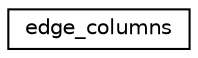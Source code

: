 digraph "Graphical Class Hierarchy"
{
  edge [fontname="Helvetica",fontsize="10",labelfontname="Helvetica",labelfontsize="10"];
  node [fontname="Helvetica",fontsize="10",shape=record];
  rankdir="LR";
  Node1 [label="edge_columns",height=0.2,width=0.4,color="black", fillcolor="white", style="filled",URL="$structedge__columns.html"];
}
